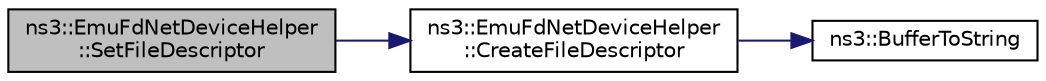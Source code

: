 digraph "ns3::EmuFdNetDeviceHelper::SetFileDescriptor"
{
  edge [fontname="Helvetica",fontsize="10",labelfontname="Helvetica",labelfontsize="10"];
  node [fontname="Helvetica",fontsize="10",shape=record];
  rankdir="LR";
  Node1 [label="ns3::EmuFdNetDeviceHelper\l::SetFileDescriptor",height=0.2,width=0.4,color="black", fillcolor="grey75", style="filled", fontcolor="black"];
  Node1 -> Node2 [color="midnightblue",fontsize="10",style="solid"];
  Node2 [label="ns3::EmuFdNetDeviceHelper\l::CreateFileDescriptor",height=0.2,width=0.4,color="black", fillcolor="white", style="filled",URL="$df/d71/classns3_1_1EmuFdNetDeviceHelper.html#a64392b0acfeddf0121b251bc7e6e8906"];
  Node2 -> Node3 [color="midnightblue",fontsize="10",style="solid"];
  Node3 [label="ns3::BufferToString",height=0.2,width=0.4,color="black", fillcolor="white", style="filled",URL="$d7/d2e/namespacens3.html#a97907497171f00140c77ed054e3baad6",tooltip="Convert a byte buffer to a string containing a hex representation of the buffer. Make the string pret..."];
}
